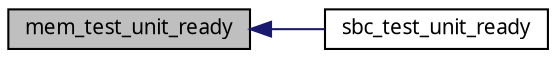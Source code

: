 digraph G
{
  edge [fontname="FreeSans.ttf",fontsize=10,labelfontname="FreeSans.ttf",labelfontsize=10];
  node [fontname="FreeSans.ttf",fontsize=10,shape=record];
  rankdir=LR;
  Node1 [label="mem_test_unit_ready",height=0.2,width=0.4,color="black", fillcolor="grey75", style="filled" fontcolor="black"];
  Node1 -> Node2 [dir=back,color="midnightblue",fontsize=10,style="solid",fontname="FreeSans.ttf"];
  Node2 [label="sbc_test_unit_ready",height=0.2,width=0.4,color="black", fillcolor="white", style="filled",URL="$a00048.html#01ea8c65ee339bedf638200bc07fc1a7"];
}
